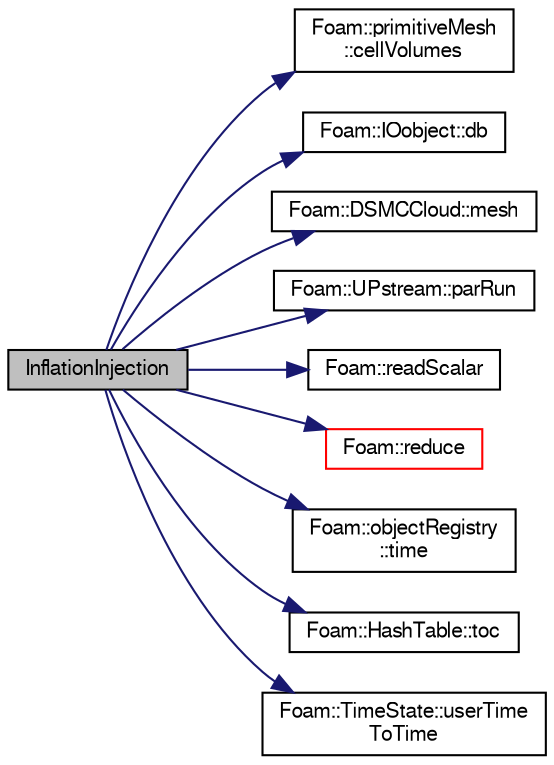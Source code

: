 digraph "InflationInjection"
{
  bgcolor="transparent";
  edge [fontname="FreeSans",fontsize="10",labelfontname="FreeSans",labelfontsize="10"];
  node [fontname="FreeSans",fontsize="10",shape=record];
  rankdir="LR";
  Node1 [label="InflationInjection",height=0.2,width=0.4,color="black", fillcolor="grey75", style="filled" fontcolor="black"];
  Node1 -> Node2 [color="midnightblue",fontsize="10",style="solid",fontname="FreeSans"];
  Node2 [label="Foam::primitiveMesh\l::cellVolumes",height=0.2,width=0.4,color="black",URL="$a01911.html#a621f5b7ca5ac8ff001bcdbeefaad7f7a"];
  Node1 -> Node3 [color="midnightblue",fontsize="10",style="solid",fontname="FreeSans"];
  Node3 [label="Foam::IOobject::db",height=0.2,width=0.4,color="black",URL="$a01142.html#adf469b34fcd0250cef43ac4ce3f153ab",tooltip="Return the local objectRegistry. "];
  Node1 -> Node4 [color="midnightblue",fontsize="10",style="solid",fontname="FreeSans"];
  Node4 [label="Foam::DSMCCloud::mesh",height=0.2,width=0.4,color="black",URL="$a00561.html#a628df3d8f239d8393610d6310eb56ad1",tooltip="Return refernce to the mesh. "];
  Node1 -> Node5 [color="midnightblue",fontsize="10",style="solid",fontname="FreeSans"];
  Node5 [label="Foam::UPstream::parRun",height=0.2,width=0.4,color="black",URL="$a02690.html#adbb27f04b5705440fb8b09f278059011",tooltip="Is this a parallel run? "];
  Node1 -> Node6 [color="midnightblue",fontsize="10",style="solid",fontname="FreeSans"];
  Node6 [label="Foam::readScalar",height=0.2,width=0.4,color="black",URL="$a10237.html#a828d57f6d9b9806c086a3f840a147115",tooltip="Read whole of buf as a scalar. Return true if succesful. "];
  Node1 -> Node7 [color="midnightblue",fontsize="10",style="solid",fontname="FreeSans"];
  Node7 [label="Foam::reduce",height=0.2,width=0.4,color="red",URL="$a10237.html#a7ffd6af4acc2eb9ba72ee296b5ecda23"];
  Node1 -> Node8 [color="midnightblue",fontsize="10",style="solid",fontname="FreeSans"];
  Node8 [label="Foam::objectRegistry\l::time",height=0.2,width=0.4,color="black",URL="$a01640.html#a48fcf6de2789aff6b430b5fc1a05693f",tooltip="Return time. "];
  Node1 -> Node9 [color="midnightblue",fontsize="10",style="solid",fontname="FreeSans"];
  Node9 [label="Foam::HashTable::toc",height=0.2,width=0.4,color="black",URL="$a00959.html#a76b765c869311659d0868ce0e0200884",tooltip="Return the table of contents. "];
  Node1 -> Node10 [color="midnightblue",fontsize="10",style="solid",fontname="FreeSans"];
  Node10 [label="Foam::TimeState::userTime\lToTime",height=0.2,width=0.4,color="black",URL="$a02542.html#a53b169b496268aa38cca7ce6ad8ff063",tooltip="Convert the user-time (e.g. CA deg) to real-time (s). "];
}
